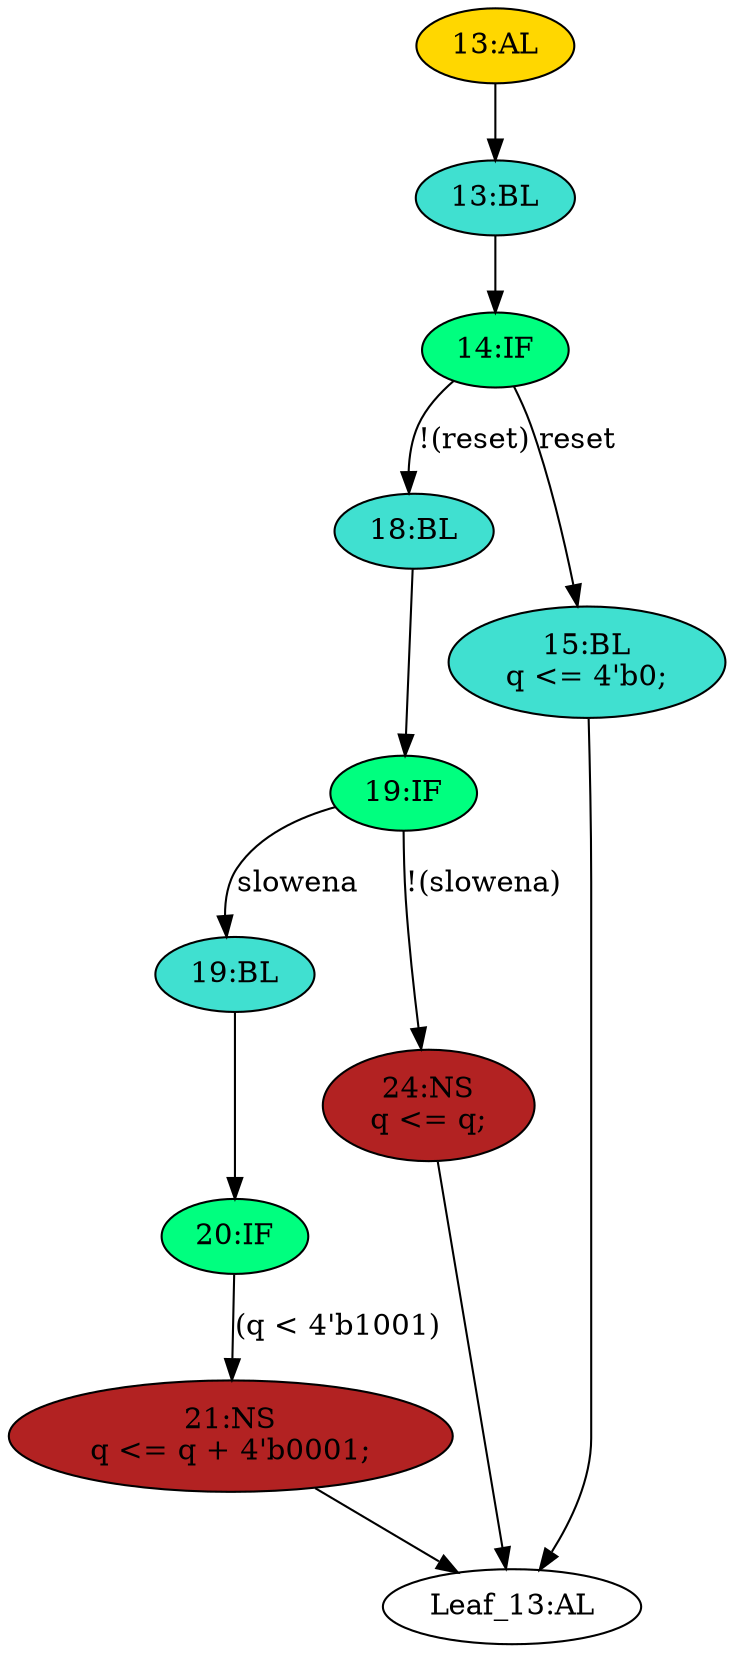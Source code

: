 strict digraph "" {
	node [label="\N"];
	"18:BL"	[ast="<pyverilog.vparser.ast.Block object at 0x7f3f162e1950>",
		fillcolor=turquoise,
		label="18:BL",
		statements="[]",
		style=filled,
		typ=Block];
	"19:IF"	[ast="<pyverilog.vparser.ast.IfStatement object at 0x7f3f162e1990>",
		fillcolor=springgreen,
		label="19:IF",
		statements="[]",
		style=filled,
		typ=IfStatement];
	"18:BL" -> "19:IF"	[cond="[]",
		lineno=None];
	"19:BL"	[ast="<pyverilog.vparser.ast.Block object at 0x7f3f162e1790>",
		fillcolor=turquoise,
		label="19:BL",
		statements="[]",
		style=filled,
		typ=Block];
	"20:IF"	[ast="<pyverilog.vparser.ast.IfStatement object at 0x7f3f162e1350>",
		fillcolor=springgreen,
		label="20:IF",
		statements="[]",
		style=filled,
		typ=IfStatement];
	"19:BL" -> "20:IF"	[cond="[]",
		lineno=None];
	"13:AL"	[ast="<pyverilog.vparser.ast.Always object at 0x7f3f162e17d0>",
		clk_sens=True,
		fillcolor=gold,
		label="13:AL",
		sens="['clk']",
		statements="[]",
		style=filled,
		typ=Always,
		use_var="['reset', 'q', 'slowena']"];
	"13:BL"	[ast="<pyverilog.vparser.ast.Block object at 0x7f3f162e18d0>",
		fillcolor=turquoise,
		label="13:BL",
		statements="[]",
		style=filled,
		typ=Block];
	"13:AL" -> "13:BL"	[cond="[]",
		lineno=None];
	"15:BL"	[ast="<pyverilog.vparser.ast.Block object at 0x7f3f162e1b90>",
		fillcolor=turquoise,
		label="15:BL
q <= 4'b0;",
		statements="[<pyverilog.vparser.ast.NonblockingSubstitution object at 0x7f3f162e1bd0>]",
		style=filled,
		typ=Block];
	"Leaf_13:AL"	[def_var="['q']",
		label="Leaf_13:AL"];
	"15:BL" -> "Leaf_13:AL"	[cond="[]",
		lineno=None];
	"19:IF" -> "19:BL"	[cond="['slowena']",
		label=slowena,
		lineno=19];
	"24:NS"	[ast="<pyverilog.vparser.ast.NonblockingSubstitution object at 0x7f3f162e19d0>",
		fillcolor=firebrick,
		label="24:NS
q <= q;",
		statements="[<pyverilog.vparser.ast.NonblockingSubstitution object at 0x7f3f162e19d0>]",
		style=filled,
		typ=NonblockingSubstitution];
	"19:IF" -> "24:NS"	[cond="['slowena']",
		label="!(slowena)",
		lineno=19];
	"14:IF"	[ast="<pyverilog.vparser.ast.IfStatement object at 0x7f3f162e1910>",
		fillcolor=springgreen,
		label="14:IF",
		statements="[]",
		style=filled,
		typ=IfStatement];
	"13:BL" -> "14:IF"	[cond="[]",
		lineno=None];
	"14:IF" -> "18:BL"	[cond="['reset']",
		label="!(reset)",
		lineno=14];
	"14:IF" -> "15:BL"	[cond="['reset']",
		label=reset,
		lineno=14];
	"21:NS"	[ast="<pyverilog.vparser.ast.NonblockingSubstitution object at 0x7f3f162e14d0>",
		fillcolor=firebrick,
		label="21:NS
q <= q + 4'b0001;",
		statements="[<pyverilog.vparser.ast.NonblockingSubstitution object at 0x7f3f162e14d0>]",
		style=filled,
		typ=NonblockingSubstitution];
	"20:IF" -> "21:NS"	[cond="['q']",
		label="(q < 4'b1001)",
		lineno=20];
	"24:NS" -> "Leaf_13:AL"	[cond="[]",
		lineno=None];
	"21:NS" -> "Leaf_13:AL"	[cond="[]",
		lineno=None];
}
